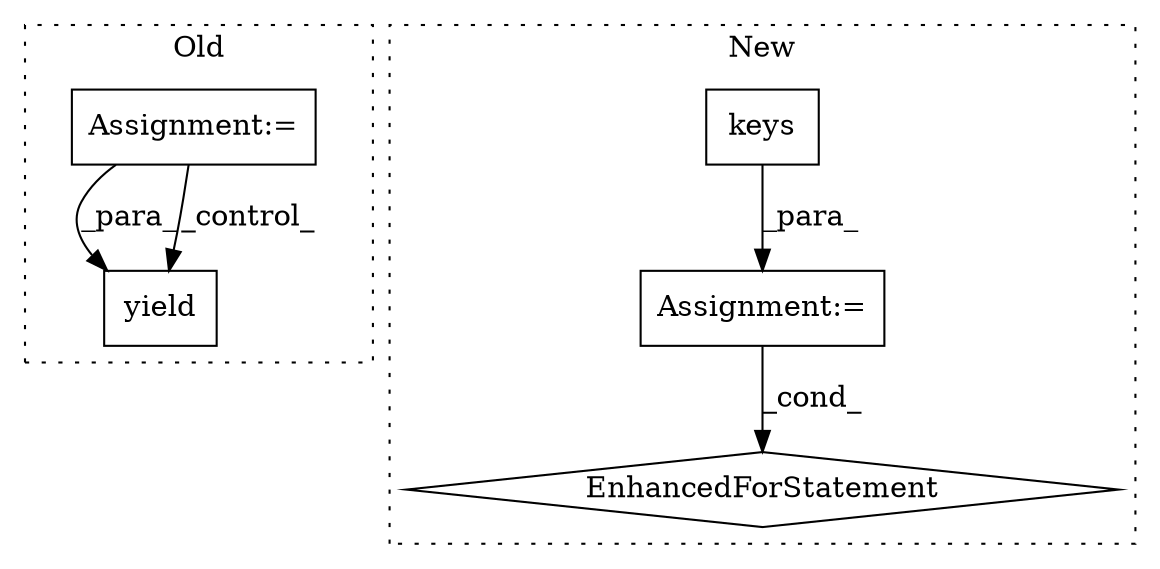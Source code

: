 digraph G {
subgraph cluster0 {
1 [label="yield" a="112" s="3998" l="7" shape="box"];
5 [label="Assignment:=" a="7" s="3722" l="1" shape="box"];
label = "Old";
style="dotted";
}
subgraph cluster1 {
2 [label="keys" a="32" s="3416" l="6" shape="box"];
3 [label="EnhancedForStatement" a="70" s="4002,4092" l="53,2" shape="diamond"];
4 [label="Assignment:=" a="7" s="3403" l="1" shape="box"];
label = "New";
style="dotted";
}
2 -> 4 [label="_para_"];
4 -> 3 [label="_cond_"];
5 -> 1 [label="_para_"];
5 -> 1 [label="_control_"];
}